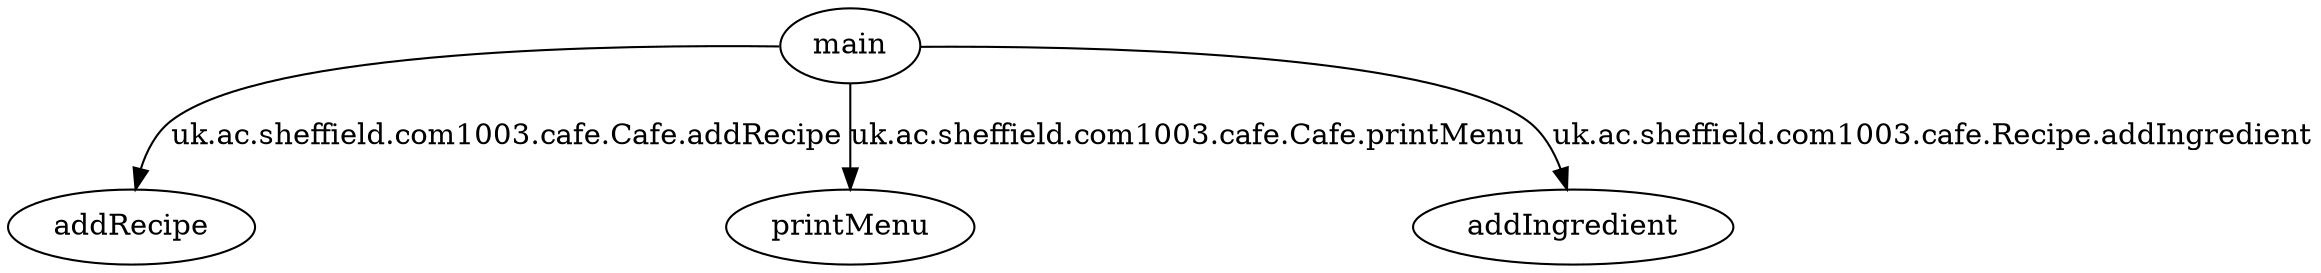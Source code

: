 digraph Cafe {
IDmain [label="main"];
IDaddRecipe [label="addRecipe"];
IDprintMenu [label="printMenu"];
IDaddIngredient [label="addIngredient"];
IDmain -> IDaddRecipe [label="uk.ac.sheffield.com1003.cafe.Cafe.addRecipe"];
IDmain -> IDprintMenu [label="uk.ac.sheffield.com1003.cafe.Cafe.printMenu"];
IDmain -> IDaddIngredient [label="uk.ac.sheffield.com1003.cafe.Recipe.addIngredient"];
}
